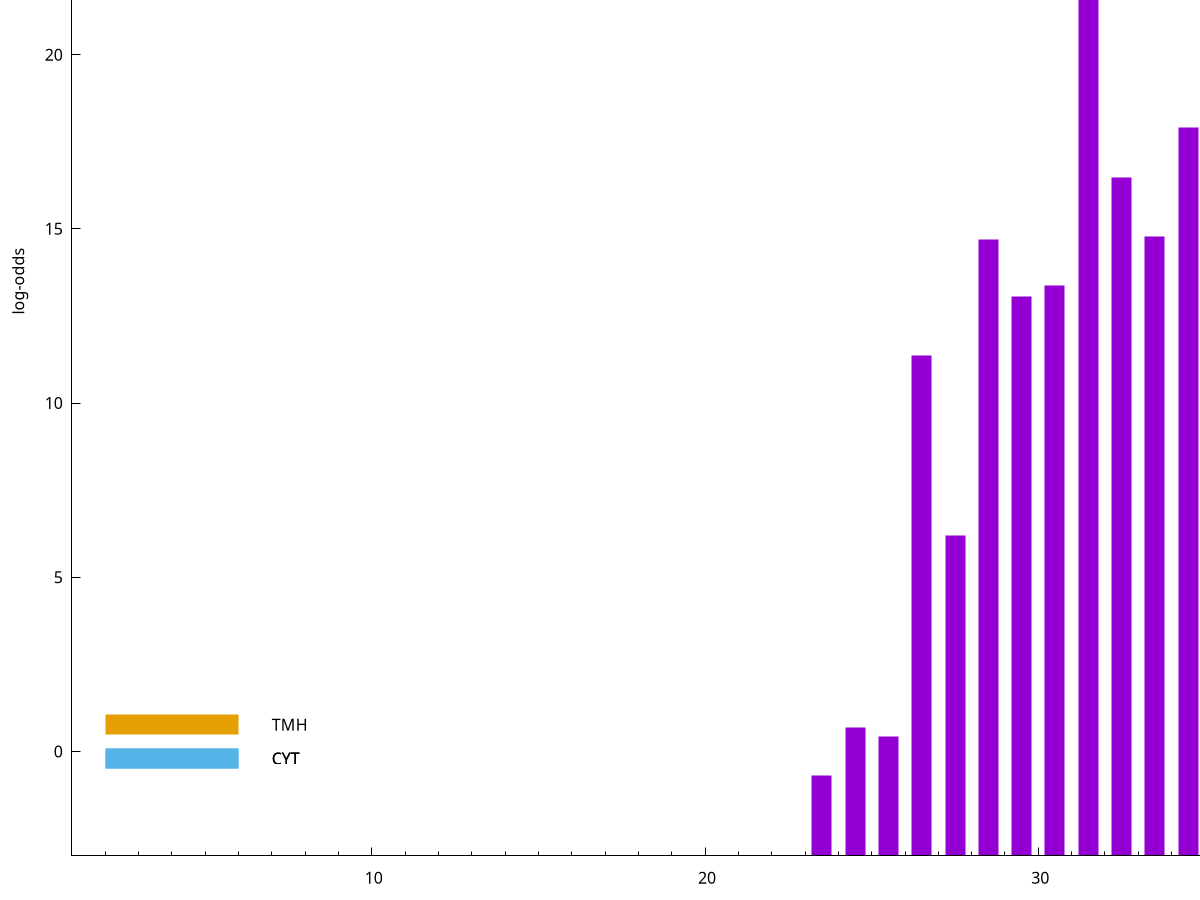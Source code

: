 set title "LipoP predictions for SRR5666568.gff"
set size 2., 1.4
set xrange [1:70] 
set mxtics 10
set yrange [-3:30]
set y2range [0:33]
set ylabel "log-odds"
set term postscript eps color solid "Helvetica" 30
set output "SRR5666568.gff458.eps"
set arrow from 2,26.9191 to 6,26.9191 nohead lt 1 lw 20
set label "SpI" at 7,26.9191
set arrow from 2,0.765849 to 6,0.765849 nohead lt 4 lw 20
set label "TMH" at 7,0.765849
set arrow from 2,-0.200913 to 6,-0.200913 nohead lt 3 lw 20
set label "CYT" at 7,-0.200913
set arrow from 2,-0.200913 to 6,-0.200913 nohead lt 3 lw 20
set label "CYT" at 7,-0.200913
set arrow from 2,26.9191 to 6,26.9191 nohead lt 1 lw 20
set label "SpI" at 7,26.9191
# NOTE: The scores below are the log-odds scores with the threshold
# NOTE: subtracted (a hack to make gnuplot make the histogram all
# NOTE: look nice).
plot "-" axes x1y2 title "" with impulses lt 1 lw 20
31.500000 29.914400
34.500000 20.903900
32.500000 19.483500
33.500000 17.791700
28.500000 17.694400
30.500000 16.372000
29.500000 16.067300
26.500000 14.363900
27.500000 9.201590
36.500000 8.368670
35.500000 6.449360
24.500000 3.692851
25.500000 3.425417
23.500000 2.319488
e
exit
